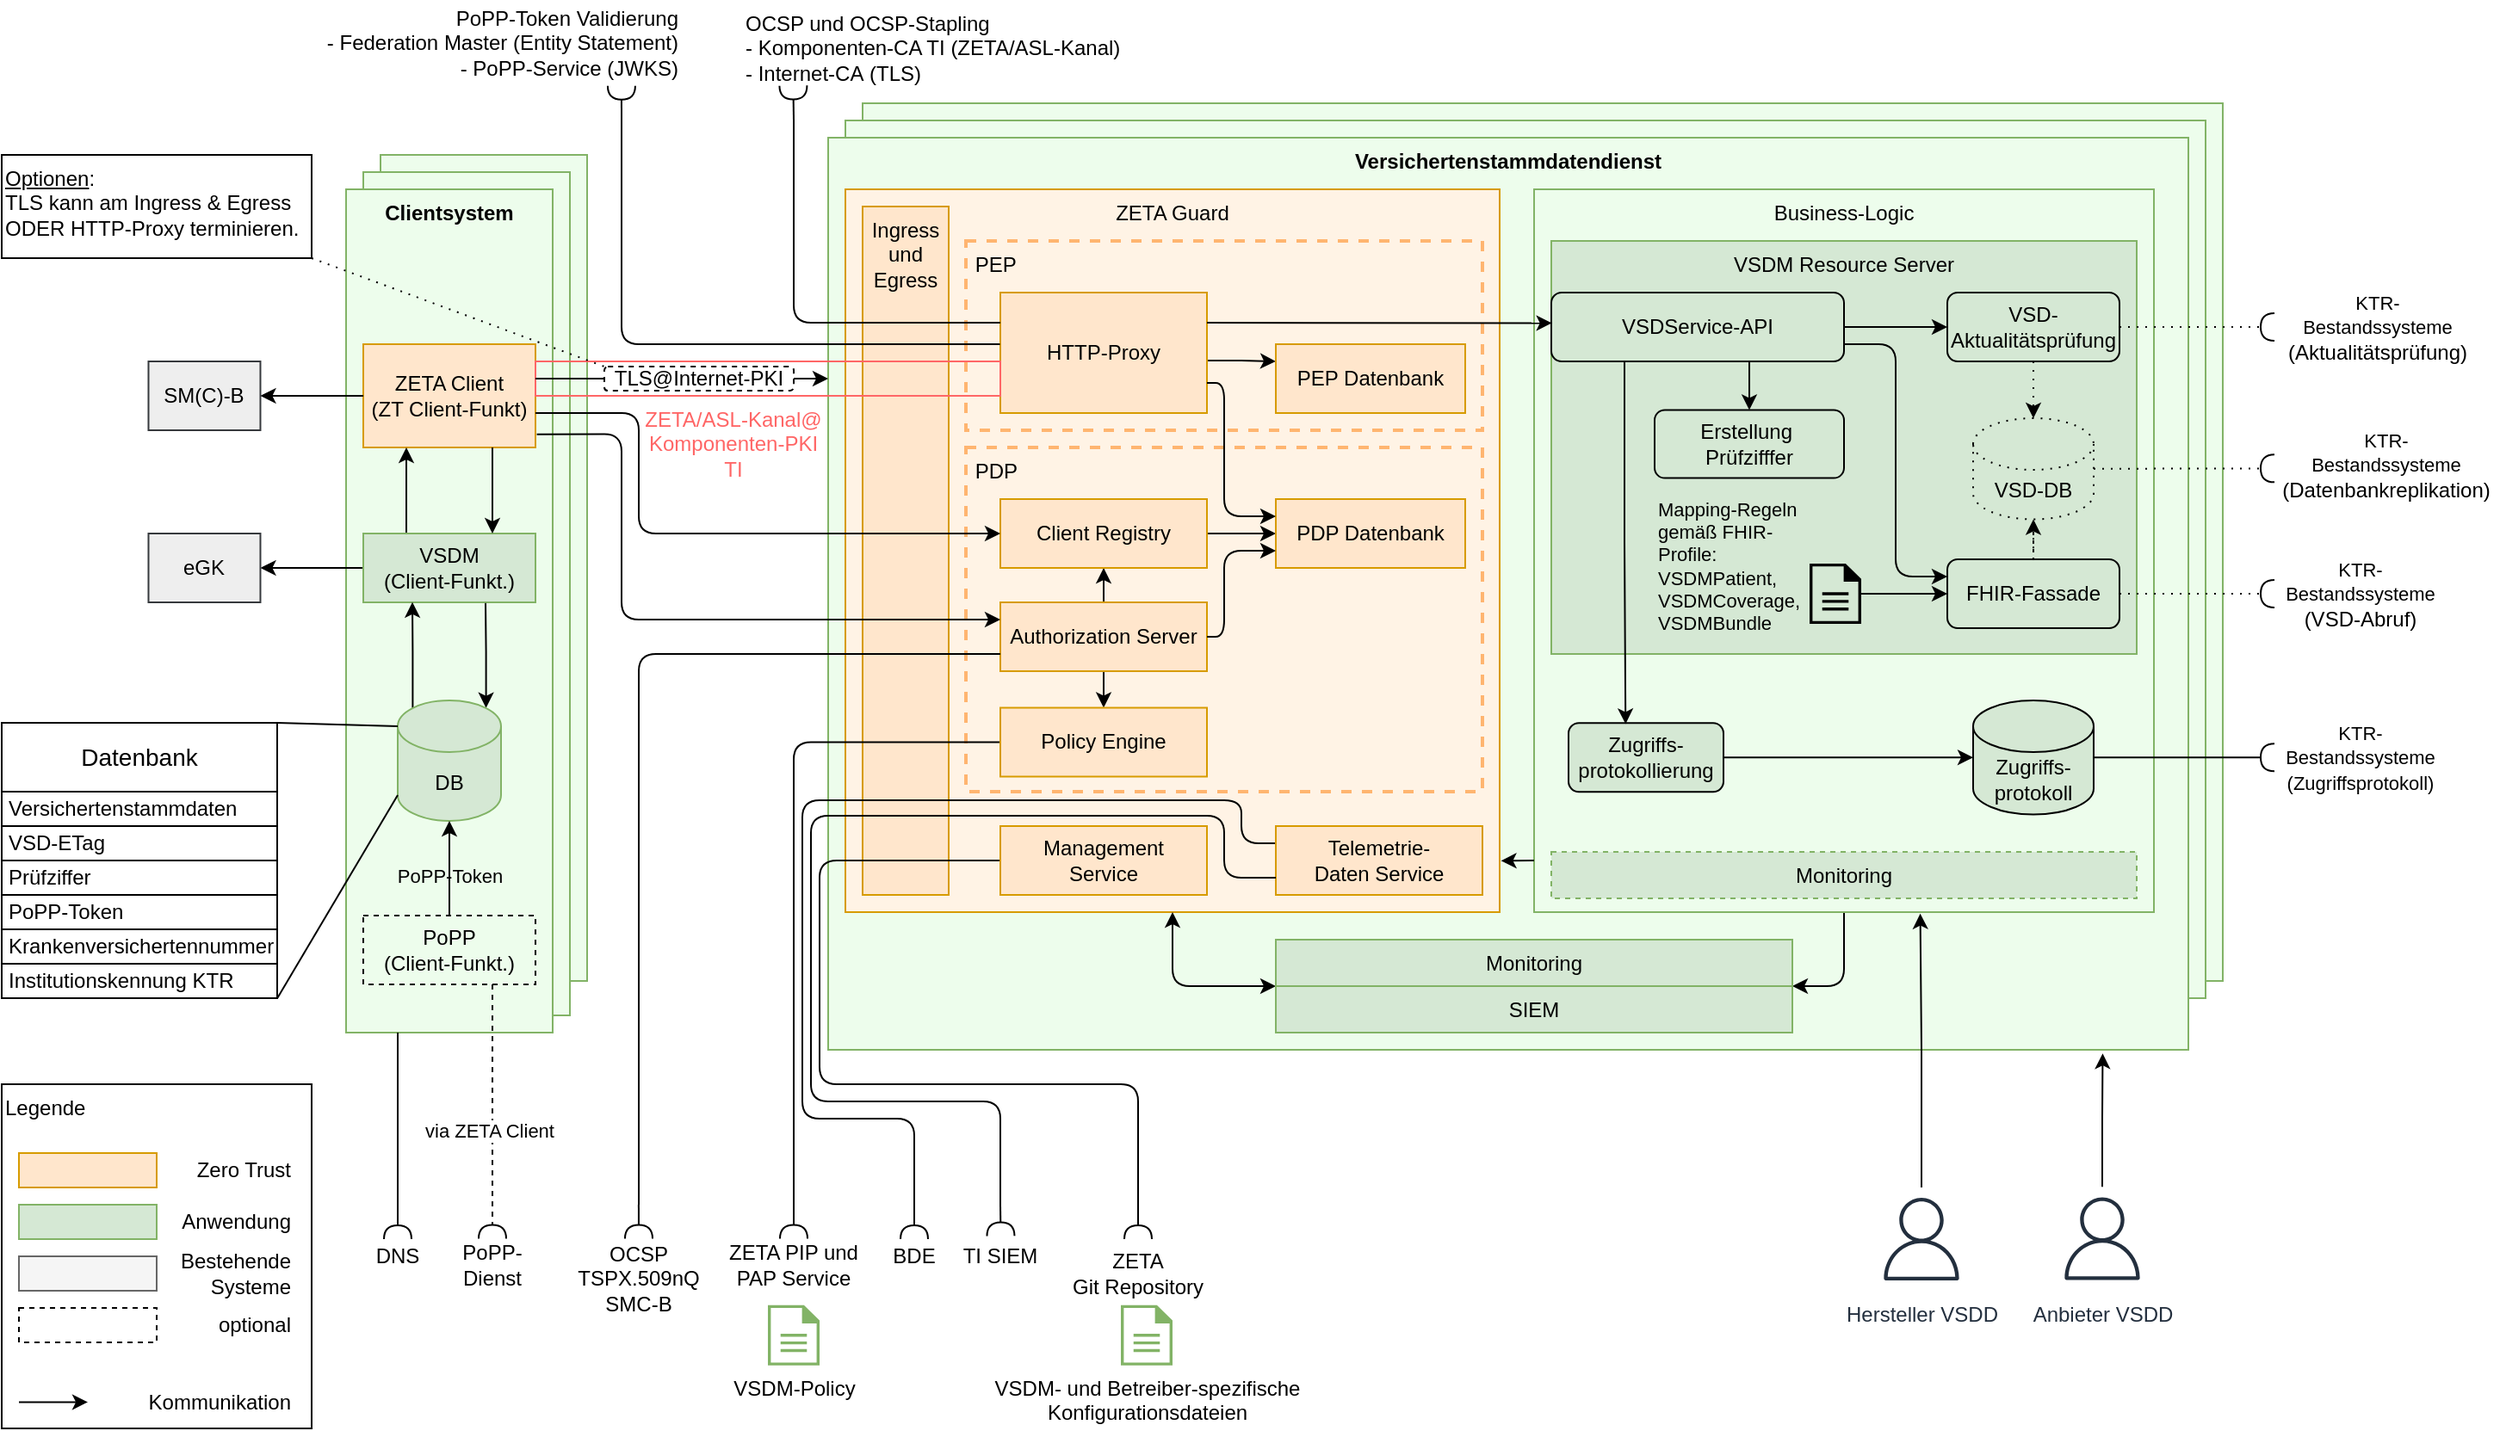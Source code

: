 <?xml version="1.0" encoding="UTF-8"?>
<mxfile version="26.1.3">
  <diagram id="XZqBrHnGn3-9SLynYtlv" name="Seite-1">
    <mxGraphModel dx="1962" dy="904" grid="1" gridSize="10" guides="1" tooltips="1" connect="1" arrows="1" fold="1" page="0" pageScale="1" pageWidth="827" pageHeight="1169" math="0" shadow="0">
      <root>
        <mxCell id="0" />
        <mxCell id="1" parent="0" />
        <mxCell id="Ux8lGl-wnyfo4ktNm6vA-50" value="" style="rounded=0;whiteSpace=wrap;html=1;fillColor=#edfdec;strokeColor=#82b366;align=center;verticalAlign=top;" parent="1" vertex="1">
          <mxGeometry x="490" y="70" width="790" height="510" as="geometry" />
        </mxCell>
        <mxCell id="Ux8lGl-wnyfo4ktNm6vA-48" value="" style="rounded=0;whiteSpace=wrap;html=1;fillColor=#edfdec;strokeColor=#82b366;align=center;verticalAlign=top;" parent="1" vertex="1">
          <mxGeometry x="480" y="80" width="790" height="510" as="geometry" />
        </mxCell>
        <mxCell id="29rTgdMoYmhlcVRQ41To-1" value="&lt;b&gt;Versichertenstammdatendienst&lt;/b&gt;" style="rounded=0;whiteSpace=wrap;html=1;fillColor=#edfdec;strokeColor=#82b366;align=center;verticalAlign=top;" parent="1" vertex="1">
          <mxGeometry x="470" y="90" width="790" height="530" as="geometry" />
        </mxCell>
        <mxCell id="gxVGAsNlWDkxe-efT7vW-6" value="" style="edgeStyle=orthogonalEdgeStyle;rounded=1;orthogonalLoop=1;jettySize=auto;html=1;entryX=1;entryY=1;entryDx=0;entryDy=0;exitX=0.5;exitY=1;exitDx=0;exitDy=0;curved=0;" parent="1" source="gxVGAsNlWDkxe-efT7vW-1" target="29rTgdMoYmhlcVRQ41To-34" edge="1">
          <mxGeometry relative="1" as="geometry">
            <Array as="points">
              <mxPoint x="1060" y="583" />
            </Array>
          </mxGeometry>
        </mxCell>
        <mxCell id="gxVGAsNlWDkxe-efT7vW-1" value="Business-Logic" style="rounded=0;whiteSpace=wrap;html=1;fillColor=#edfdec;strokeColor=#82b366;align=center;verticalAlign=top;" parent="1" vertex="1">
          <mxGeometry x="880" y="120" width="360" height="420" as="geometry" />
        </mxCell>
        <mxCell id="mA7ABEJn_w4v4imi2nxo-2" value="&lt;u&gt;Optionen&lt;/u&gt;:&lt;div&gt;&lt;span style=&quot;background-color: initial;&quot;&gt;TLS kann am Ingress &amp;amp; Egress ODER HTTP-Proxy terminieren.&lt;/span&gt;&lt;/div&gt;" style="rounded=0;whiteSpace=wrap;html=1;align=left;verticalAlign=top;" parent="1" vertex="1">
          <mxGeometry x="-10" y="100" width="180" height="60" as="geometry" />
        </mxCell>
        <mxCell id="Ux8lGl-wnyfo4ktNm6vA-52" value="" style="rounded=0;whiteSpace=wrap;html=1;fillColor=#EDFDEC;strokeColor=#82B366;verticalAlign=top;" parent="1" vertex="1">
          <mxGeometry x="210" y="100" width="120" height="480" as="geometry" />
        </mxCell>
        <mxCell id="Ux8lGl-wnyfo4ktNm6vA-51" value="" style="rounded=0;whiteSpace=wrap;html=1;fillColor=#EDFDEC;strokeColor=#82B366;verticalAlign=top;" parent="1" vertex="1">
          <mxGeometry x="200" y="110" width="120" height="490" as="geometry" />
        </mxCell>
        <mxCell id="29rTgdMoYmhlcVRQ41To-2" value="ZETA Guard" style="rounded=0;whiteSpace=wrap;html=1;align=center;verticalAlign=top;fillColor=#fff3e5;strokeColor=#d79b00;" parent="1" vertex="1">
          <mxGeometry x="480" y="120" width="380" height="420" as="geometry" />
        </mxCell>
        <mxCell id="29rTgdMoYmhlcVRQ41To-3" value="Ingress&lt;div&gt;und&lt;/div&gt;&lt;div&gt;Egress&lt;div&gt;&lt;/div&gt;&lt;/div&gt;" style="rounded=0;whiteSpace=wrap;html=1;fillColor=#ffe6cc;strokeColor=#d79b00;verticalAlign=top;" parent="1" vertex="1">
          <mxGeometry x="490" y="130" width="50" height="400" as="geometry" />
        </mxCell>
        <mxCell id="29rTgdMoYmhlcVRQ41To-4" value="Legende" style="rounded=0;whiteSpace=wrap;html=1;align=left;verticalAlign=top;" parent="1" vertex="1">
          <mxGeometry x="-10" y="640" width="180" height="200" as="geometry" />
        </mxCell>
        <mxCell id="29rTgdMoYmhlcVRQ41To-6" value="&amp;nbsp;PDP&amp;nbsp;" style="rounded=0;whiteSpace=wrap;html=1;fillColor=none;verticalAlign=top;strokeColor=#FFB570;dashed=1;strokeWidth=2;align=left;" parent="1" vertex="1">
          <mxGeometry x="550" y="270" width="300" height="200" as="geometry" />
        </mxCell>
        <mxCell id="29rTgdMoYmhlcVRQ41To-9" style="edgeStyle=orthogonalEdgeStyle;rounded=0;orthogonalLoop=1;jettySize=auto;html=1;entryX=0.5;entryY=0;entryDx=0;entryDy=0;" parent="1" source="29rTgdMoYmhlcVRQ41To-15" target="29rTgdMoYmhlcVRQ41To-18" edge="1">
          <mxGeometry relative="1" as="geometry">
            <mxPoint x="630" y="360" as="targetPoint" />
          </mxGeometry>
        </mxCell>
        <mxCell id="7Tdx6mqpSsqZb4YxP3zN-2" value="" style="edgeStyle=orthogonalEdgeStyle;rounded=0;orthogonalLoop=1;jettySize=auto;html=1;" parent="1" source="29rTgdMoYmhlcVRQ41To-15" target="7Tdx6mqpSsqZb4YxP3zN-1" edge="1">
          <mxGeometry relative="1" as="geometry" />
        </mxCell>
        <mxCell id="29rTgdMoYmhlcVRQ41To-15" value="Authorization Server" style="rounded=0;whiteSpace=wrap;html=1;fillColor=#ffe6cc;strokeColor=#d79b00;" parent="1" vertex="1">
          <mxGeometry x="570" y="360" width="120" height="40" as="geometry" />
        </mxCell>
        <mxCell id="29rTgdMoYmhlcVRQ41To-16" style="edgeStyle=orthogonalEdgeStyle;rounded=1;orthogonalLoop=1;jettySize=auto;html=1;exitX=0;exitY=0.5;exitDx=0;exitDy=0;curved=0;endArrow=none;endFill=0;" parent="1" source="29rTgdMoYmhlcVRQ41To-18" edge="1">
          <mxGeometry relative="1" as="geometry">
            <Array as="points">
              <mxPoint x="450" y="441" />
            </Array>
            <mxPoint x="450" y="690" as="targetPoint" />
          </mxGeometry>
        </mxCell>
        <mxCell id="29rTgdMoYmhlcVRQ41To-18" value="Policy Engine" style="rounded=0;whiteSpace=wrap;html=1;fillColor=#ffe6cc;strokeColor=#d79b00;" parent="1" vertex="1">
          <mxGeometry x="570" y="421.25" width="120" height="40" as="geometry" />
        </mxCell>
        <mxCell id="29rTgdMoYmhlcVRQ41To-22" value="&lt;div&gt;VSDM Resource Server&lt;/div&gt;" style="rounded=0;whiteSpace=wrap;html=1;fillColor=#d5e8d4;strokeColor=#82b366;verticalAlign=top;" parent="1" vertex="1">
          <mxGeometry x="890" y="150" width="340" height="240" as="geometry" />
        </mxCell>
        <mxCell id="kJqwXl-6ZBxffu8ja5CK-5" value="" style="edgeStyle=orthogonalEdgeStyle;rounded=1;orthogonalLoop=1;jettySize=auto;html=1;curved=0;endArrow=none;endFill=0;exitX=0;exitY=0.25;exitDx=0;exitDy=0;" parent="1" source="29rTgdMoYmhlcVRQ41To-28" edge="1">
          <mxGeometry relative="1" as="geometry">
            <mxPoint x="725" y="494.5" as="sourcePoint" />
            <mxPoint x="520" y="710" as="targetPoint" />
            <Array as="points">
              <mxPoint x="710" y="500" />
              <mxPoint x="710" y="475" />
              <mxPoint x="455" y="475" />
              <mxPoint x="455" y="660" />
              <mxPoint x="520" y="660" />
            </Array>
          </mxGeometry>
        </mxCell>
        <mxCell id="29rTgdMoYmhlcVRQ41To-28" value="Telemetrie-Daten&amp;nbsp;&lt;span style=&quot;background-color: initial;&quot;&gt;Service&lt;/span&gt;" style="rounded=0;whiteSpace=wrap;html=1;fillColor=#ffe6cc;strokeColor=#d79b00;" parent="1" vertex="1">
          <mxGeometry x="730" y="490" width="120" height="40" as="geometry" />
        </mxCell>
        <mxCell id="29rTgdMoYmhlcVRQ41To-29" style="edgeStyle=orthogonalEdgeStyle;rounded=1;orthogonalLoop=1;jettySize=auto;html=1;curved=0;exitX=0;exitY=0.5;exitDx=0;exitDy=0;endArrow=none;endFill=0;" parent="1" source="29rTgdMoYmhlcVRQ41To-31" edge="1">
          <mxGeometry relative="1" as="geometry">
            <Array as="points">
              <mxPoint x="465" y="510" />
              <mxPoint x="465" y="640" />
              <mxPoint x="650" y="640" />
            </Array>
            <mxPoint x="650" y="700" as="targetPoint" />
          </mxGeometry>
        </mxCell>
        <mxCell id="29rTgdMoYmhlcVRQ41To-31" value="Management&lt;div&gt;Service&lt;/div&gt;" style="rounded=0;whiteSpace=wrap;html=1;fillColor=#ffe6cc;strokeColor=#d79b00;" parent="1" vertex="1">
          <mxGeometry x="570" y="490" width="120" height="40" as="geometry" />
        </mxCell>
        <mxCell id="gxVGAsNlWDkxe-efT7vW-7" value="" style="edgeStyle=orthogonalEdgeStyle;rounded=0;orthogonalLoop=1;jettySize=auto;html=1;entryX=0.418;entryY=0.014;entryDx=0;entryDy=0;entryPerimeter=0;" parent="1" source="29rTgdMoYmhlcVRQ41To-34" target="29rTgdMoYmhlcVRQ41To-53" edge="1">
          <mxGeometry relative="1" as="geometry" />
        </mxCell>
        <mxCell id="29rTgdMoYmhlcVRQ41To-34" value="&lt;div&gt;Monitoring&lt;/div&gt;" style="rounded=0;whiteSpace=wrap;html=1;fillColor=#d5e8d4;strokeColor=#82b366;" parent="1" vertex="1">
          <mxGeometry x="730" y="556" width="300" height="27" as="geometry" />
        </mxCell>
        <mxCell id="29rTgdMoYmhlcVRQ41To-39" value="&lt;b&gt;Clientsystem&lt;/b&gt;" style="rounded=0;whiteSpace=wrap;html=1;fillColor=#EDFDEC;strokeColor=#82B366;verticalAlign=top;" parent="1" vertex="1">
          <mxGeometry x="190" y="120" width="120" height="490" as="geometry" />
        </mxCell>
        <mxCell id="29rTgdMoYmhlcVRQ41To-44" value="SM(C)-B" style="rounded=0;whiteSpace=wrap;html=1;fillColor=#eeeeee;strokeColor=#36393d;" parent="1" vertex="1">
          <mxGeometry x="75.24" y="220" width="65" height="40" as="geometry" />
        </mxCell>
        <mxCell id="kJqwXl-6ZBxffu8ja5CK-8" value="" style="edgeStyle=orthogonalEdgeStyle;rounded=1;orthogonalLoop=1;jettySize=auto;html=1;entryX=0.5;entryY=1;entryDx=0;entryDy=0;exitX=0;exitY=0;exitDx=0;exitDy=0;startArrow=classic;startFill=1;curved=0;" parent="1" source="29rTgdMoYmhlcVRQ41To-53" target="29rTgdMoYmhlcVRQ41To-2" edge="1">
          <mxGeometry relative="1" as="geometry">
            <mxPoint x="785" y="640" as="targetPoint" />
            <Array as="points">
              <mxPoint x="670" y="583" />
            </Array>
          </mxGeometry>
        </mxCell>
        <mxCell id="29rTgdMoYmhlcVRQ41To-53" value="&lt;div&gt;SIEM&lt;/div&gt;" style="rounded=0;whiteSpace=wrap;html=1;fillColor=#D5E8D4;strokeColor=#82B366;" parent="1" vertex="1">
          <mxGeometry x="730" y="583" width="300" height="27" as="geometry" />
        </mxCell>
        <mxCell id="29rTgdMoYmhlcVRQ41To-60" value="" style="rounded=0;whiteSpace=wrap;html=1;fillColor=#ffe6cc;strokeColor=#d79b00;" parent="1" vertex="1">
          <mxGeometry y="680" width="80" height="20" as="geometry" />
        </mxCell>
        <mxCell id="29rTgdMoYmhlcVRQ41To-61" value="Zero Trust" style="text;html=1;align=right;verticalAlign=middle;whiteSpace=wrap;rounded=0;" parent="1" vertex="1">
          <mxGeometry x="90" y="680" width="70" height="20" as="geometry" />
        </mxCell>
        <mxCell id="29rTgdMoYmhlcVRQ41To-62" value="" style="rounded=0;whiteSpace=wrap;html=1;fillColor=#d5e8d4;strokeColor=#82b366;" parent="1" vertex="1">
          <mxGeometry y="710" width="80" height="20" as="geometry" />
        </mxCell>
        <mxCell id="29rTgdMoYmhlcVRQ41To-63" value="Anwendung" style="text;html=1;align=right;verticalAlign=middle;whiteSpace=wrap;rounded=0;" parent="1" vertex="1">
          <mxGeometry x="90" y="710" width="70" height="20" as="geometry" />
        </mxCell>
        <mxCell id="29rTgdMoYmhlcVRQ41To-64" value="" style="rounded=0;whiteSpace=wrap;html=1;fillColor=#f5f5f5;strokeColor=#666666;fontColor=#333333;" parent="1" vertex="1">
          <mxGeometry y="740" width="80" height="20" as="geometry" />
        </mxCell>
        <mxCell id="29rTgdMoYmhlcVRQ41To-65" value="Bestehende &lt;br&gt;Systeme" style="text;html=1;align=right;verticalAlign=middle;whiteSpace=wrap;rounded=0;" parent="1" vertex="1">
          <mxGeometry x="90" y="739.75" width="70" height="20" as="geometry" />
        </mxCell>
        <mxCell id="29rTgdMoYmhlcVRQ41To-66" style="edgeStyle=orthogonalEdgeStyle;rounded=1;orthogonalLoop=1;jettySize=auto;html=1;curved=0;" parent="1" edge="1">
          <mxGeometry relative="1" as="geometry">
            <mxPoint y="824.71" as="sourcePoint" />
            <mxPoint x="40" y="824.71" as="targetPoint" />
            <Array as="points">
              <mxPoint x="20" y="825" />
              <mxPoint x="20" y="825" />
            </Array>
          </mxGeometry>
        </mxCell>
        <mxCell id="29rTgdMoYmhlcVRQ41To-67" value="Kommunikation" style="text;html=1;align=right;verticalAlign=middle;whiteSpace=wrap;rounded=0;" parent="1" vertex="1">
          <mxGeometry x="70" y="815" width="90" height="20" as="geometry" />
        </mxCell>
        <mxCell id="29rTgdMoYmhlcVRQ41To-70" style="edgeStyle=orthogonalEdgeStyle;rounded=1;orthogonalLoop=1;jettySize=auto;html=1;entryX=0;entryY=0.25;entryDx=0;entryDy=0;curved=0;exitX=1.008;exitY=0.872;exitDx=0;exitDy=0;exitPerimeter=0;" parent="1" source="29rTgdMoYmhlcVRQ41To-76" target="29rTgdMoYmhlcVRQ41To-15" edge="1">
          <mxGeometry relative="1" as="geometry">
            <Array as="points">
              <mxPoint x="350" y="262" />
              <mxPoint x="350" y="370" />
            </Array>
          </mxGeometry>
        </mxCell>
        <mxCell id="29rTgdMoYmhlcVRQ41To-76" value="ZETA Client&lt;div&gt;(ZT Client-Funkt)&lt;/div&gt;" style="rounded=0;whiteSpace=wrap;html=1;fillColor=#ffe6cc;strokeColor=#d79b00;" parent="1" vertex="1">
          <mxGeometry x="200" y="210" width="100" height="60" as="geometry" />
        </mxCell>
        <mxCell id="29rTgdMoYmhlcVRQ41To-77" value="&amp;nbsp;PEP&amp;nbsp;" style="rounded=0;whiteSpace=wrap;html=1;fillColor=none;verticalAlign=top;strokeColor=#FFB570;dashed=1;strokeWidth=2;align=left;" parent="1" vertex="1">
          <mxGeometry x="550" y="150" width="300" height="110" as="geometry" />
        </mxCell>
        <mxCell id="y5Bz5w09_a10lvHmToGj-6" value="" style="edgeStyle=orthogonalEdgeStyle;rounded=0;orthogonalLoop=1;jettySize=auto;html=1;curved=0;entryX=0;entryY=0.25;entryDx=0;entryDy=0;exitX=0.989;exitY=0.564;exitDx=0;exitDy=0;exitPerimeter=0;" parent="1" source="29rTgdMoYmhlcVRQ41To-78" target="y5Bz5w09_a10lvHmToGj-5" edge="1">
          <mxGeometry relative="1" as="geometry" />
        </mxCell>
        <mxCell id="29rTgdMoYmhlcVRQ41To-78" value="HTTP-Proxy" style="rounded=0;whiteSpace=wrap;html=1;fillColor=#ffe6cc;strokeColor=#d79b00;" parent="1" vertex="1">
          <mxGeometry x="570" y="180" width="120" height="70" as="geometry" />
        </mxCell>
        <mxCell id="mJ-3obKRto_tGQeoeEUm-2" value="" style="edgeStyle=orthogonalEdgeStyle;rounded=0;orthogonalLoop=1;jettySize=auto;html=1;entryX=0.25;entryY=1;entryDx=0;entryDy=0;exitX=0.25;exitY=0;exitDx=0;exitDy=0;" parent="1" source="29rTgdMoYmhlcVRQ41To-85" target="29rTgdMoYmhlcVRQ41To-76" edge="1">
          <mxGeometry relative="1" as="geometry" />
        </mxCell>
        <mxCell id="eh9vk2TK4S6zh4HiUIDi-2" value="" style="edgeStyle=orthogonalEdgeStyle;rounded=0;orthogonalLoop=1;jettySize=auto;html=1;" parent="1" source="29rTgdMoYmhlcVRQ41To-85" target="eh9vk2TK4S6zh4HiUIDi-1" edge="1">
          <mxGeometry relative="1" as="geometry" />
        </mxCell>
        <mxCell id="29rTgdMoYmhlcVRQ41To-85" value="&lt;div&gt;VSDM&lt;/div&gt;&lt;div&gt;(Client-Funkt.)&lt;/div&gt;" style="rounded=0;whiteSpace=wrap;html=1;fillColor=#d5e8d4;strokeColor=#82b366;" parent="1" vertex="1">
          <mxGeometry x="200" y="320" width="100" height="40" as="geometry" />
        </mxCell>
        <mxCell id="mJ-3obKRto_tGQeoeEUm-1" value="" style="edgeStyle=orthogonalEdgeStyle;rounded=0;orthogonalLoop=1;jettySize=auto;html=1;startArrow=classic;startFill=1;endArrow=none;endFill=0;exitX=0.855;exitY=0;exitDx=0;exitDy=4.35;exitPerimeter=0;entryX=0.71;entryY=1.011;entryDx=0;entryDy=0;entryPerimeter=0;" parent="1" source="29rTgdMoYmhlcVRQ41To-87" target="29rTgdMoYmhlcVRQ41To-85" edge="1">
          <mxGeometry relative="1" as="geometry" />
        </mxCell>
        <mxCell id="RsZEj9lyrCXEbWaPnTaj-8" value="" style="edgeStyle=orthogonalEdgeStyle;rounded=0;orthogonalLoop=1;jettySize=auto;html=1;exitX=0.145;exitY=0;exitDx=0;exitDy=4.35;exitPerimeter=0;entryX=0.285;entryY=0.997;entryDx=0;entryDy=0;entryPerimeter=0;" parent="1" source="29rTgdMoYmhlcVRQ41To-87" target="29rTgdMoYmhlcVRQ41To-85" edge="1">
          <mxGeometry relative="1" as="geometry" />
        </mxCell>
        <mxCell id="29rTgdMoYmhlcVRQ41To-87" value="&lt;span style=&quot;background-color: initial;&quot;&gt;DB&lt;/span&gt;" style="shape=cylinder3;whiteSpace=wrap;html=1;boundedLbl=1;backgroundOutline=1;size=15;fillColor=#d5e8d4;strokeColor=#82b366;" parent="1" vertex="1">
          <mxGeometry x="220" y="417" width="60" height="70" as="geometry" />
        </mxCell>
        <mxCell id="29rTgdMoYmhlcVRQ41To-37" style="edgeStyle=orthogonalEdgeStyle;rounded=1;orthogonalLoop=1;jettySize=auto;html=1;entryX=1;entryY=0.5;entryDx=0;entryDy=0;curved=0;exitX=0;exitY=0.5;exitDx=0;exitDy=0;" parent="1" source="29rTgdMoYmhlcVRQ41To-76" target="29rTgdMoYmhlcVRQ41To-44" edge="1">
          <mxGeometry relative="1" as="geometry">
            <mxPoint x="230" y="169" as="sourcePoint" />
          </mxGeometry>
        </mxCell>
        <mxCell id="RsZEj9lyrCXEbWaPnTaj-5" value="" style="edgeStyle=orthogonalEdgeStyle;rounded=0;orthogonalLoop=1;jettySize=auto;html=1;" parent="1" source="RsZEj9lyrCXEbWaPnTaj-1" target="29rTgdMoYmhlcVRQ41To-87" edge="1">
          <mxGeometry relative="1" as="geometry" />
        </mxCell>
        <mxCell id="RsZEj9lyrCXEbWaPnTaj-6" value="PoPP-Token" style="edgeLabel;html=1;align=center;verticalAlign=middle;resizable=0;points=[];labelBackgroundColor=none;" parent="RsZEj9lyrCXEbWaPnTaj-5" vertex="1" connectable="0">
          <mxGeometry x="-0.148" relative="1" as="geometry">
            <mxPoint as="offset" />
          </mxGeometry>
        </mxCell>
        <mxCell id="RsZEj9lyrCXEbWaPnTaj-1" value="&lt;div&gt;PoPP&lt;/div&gt;&lt;div&gt;(Client-Funkt.)&lt;/div&gt;" style="rounded=0;whiteSpace=wrap;html=1;fillColor=none;dashed=1;" parent="1" vertex="1">
          <mxGeometry x="200" y="542" width="100" height="40" as="geometry" />
        </mxCell>
        <mxCell id="Ux8lGl-wnyfo4ktNm6vA-5" value="" style="endArrow=none;html=1;rounded=0;entryX=0;entryY=0;entryDx=0;entryDy=15;entryPerimeter=0;exitX=1;exitY=0;exitDx=0;exitDy=0;" parent="1" source="WYYAO5a9UxV3ZW57-LGB-9" target="29rTgdMoYmhlcVRQ41To-87" edge="1">
          <mxGeometry width="50" height="50" relative="1" as="geometry">
            <mxPoint x="70" y="337" as="sourcePoint" />
            <mxPoint x="610" y="587" as="targetPoint" />
          </mxGeometry>
        </mxCell>
        <mxCell id="Ux8lGl-wnyfo4ktNm6vA-6" value="" style="endArrow=none;html=1;rounded=0;entryX=0;entryY=1;entryDx=0;entryDy=-15;entryPerimeter=0;exitX=1.001;exitY=0.992;exitDx=0;exitDy=0;exitPerimeter=0;" parent="1" source="WYYAO5a9UxV3ZW57-LGB-15" target="29rTgdMoYmhlcVRQ41To-87" edge="1">
          <mxGeometry width="50" height="50" relative="1" as="geometry">
            <mxPoint x="69.43" y="486.74" as="sourcePoint" />
            <mxPoint x="125.36" y="477" as="targetPoint" />
          </mxGeometry>
        </mxCell>
        <mxCell id="Ux8lGl-wnyfo4ktNm6vA-14" value="" style="rounded=0;whiteSpace=wrap;html=1;fillColor=none;strokeColor=#FF6666;align=right;" parent="1" vertex="1">
          <mxGeometry x="300" y="220" width="270" height="20" as="geometry" />
        </mxCell>
        <mxCell id="Ux8lGl-wnyfo4ktNm6vA-15" value="&lt;span style=&quot;text-align: right;&quot;&gt;&lt;font color=&quot;#ff6666&quot;&gt;ZETA/ASL-Kanal@&lt;/font&gt;&lt;/span&gt;&lt;div&gt;&lt;span style=&quot;text-align: right;&quot;&gt;&lt;font color=&quot;#ff6666&quot;&gt;Komponenten-PKI TI&lt;/font&gt;&lt;/span&gt;&lt;/div&gt;" style="text;html=1;align=center;verticalAlign=middle;whiteSpace=wrap;rounded=0;" parent="1" vertex="1">
          <mxGeometry x="360" y="240" width="110" height="56" as="geometry" />
        </mxCell>
        <mxCell id="Ux8lGl-wnyfo4ktNm6vA-16" value="" style="edgeStyle=orthogonalEdgeStyle;rounded=0;orthogonalLoop=1;jettySize=auto;html=1;entryX=0.75;entryY=0;entryDx=0;entryDy=0;exitX=0.75;exitY=1;exitDx=0;exitDy=0;" parent="1" source="29rTgdMoYmhlcVRQ41To-76" target="29rTgdMoYmhlcVRQ41To-85" edge="1">
          <mxGeometry relative="1" as="geometry">
            <mxPoint x="235" y="320" as="sourcePoint" />
            <mxPoint x="235" y="280" as="targetPoint" />
          </mxGeometry>
        </mxCell>
        <mxCell id="29rTgdMoYmhlcVRQ41To-35" style="edgeStyle=orthogonalEdgeStyle;rounded=1;orthogonalLoop=1;jettySize=auto;html=1;curved=0;exitX=0;exitY=0.5;exitDx=0;exitDy=0;" parent="1" source="Ux8lGl-wnyfo4ktNm6vA-14" edge="1">
          <mxGeometry relative="1" as="geometry">
            <Array as="points">
              <mxPoint x="470" y="230" />
              <mxPoint x="470" y="230" />
            </Array>
            <mxPoint x="470" y="230" as="targetPoint" />
            <mxPoint x="310" y="230" as="sourcePoint" />
          </mxGeometry>
        </mxCell>
        <mxCell id="Ux8lGl-wnyfo4ktNm6vA-19" value="&lt;span style=&quot;&quot;&gt;VSDM-Policy&lt;/span&gt;" style="sketch=0;pointerEvents=1;shadow=0;dashed=0;html=1;strokeColor=none;fillColor=#82B366;labelPosition=center;verticalLabelPosition=bottom;verticalAlign=top;outlineConnect=0;align=center;shape=mxgraph.office.concepts.document;labelBackgroundColor=#FFFFFF;" parent="1" vertex="1">
          <mxGeometry x="435" y="768.38" width="30" height="35" as="geometry" />
        </mxCell>
        <mxCell id="Ux8lGl-wnyfo4ktNm6vA-20" value="Zugriffs-protokoll" style="shape=cylinder3;whiteSpace=wrap;html=1;boundedLbl=1;backgroundOutline=1;size=15;fillColor=#d5e8d4;strokeColor=#000000;" parent="1" vertex="1">
          <mxGeometry x="1135" y="417" width="70" height="66.25" as="geometry" />
        </mxCell>
        <mxCell id="mA7ABEJn_w4v4imi2nxo-9" value="" style="edgeStyle=orthogonalEdgeStyle;rounded=0;orthogonalLoop=1;jettySize=auto;html=1;dashed=1;dashPattern=1 4;" parent="1" source="Ux8lGl-wnyfo4ktNm6vA-22" target="mA7ABEJn_w4v4imi2nxo-4" edge="1">
          <mxGeometry relative="1" as="geometry" />
        </mxCell>
        <mxCell id="mA7ABEJn_w4v4imi2nxo-10" value="" style="edgeStyle=orthogonalEdgeStyle;rounded=0;orthogonalLoop=1;jettySize=auto;html=1;startArrow=classic;startFill=1;endArrow=none;endFill=0;" parent="1" source="Ux8lGl-wnyfo4ktNm6vA-22" target="Ux8lGl-wnyfo4ktNm6vA-23" edge="1">
          <mxGeometry relative="1" as="geometry" />
        </mxCell>
        <mxCell id="Ux8lGl-wnyfo4ktNm6vA-22" value="FHIR-Fassade" style="rounded=1;whiteSpace=wrap;html=1;fillColor=none;" parent="1" vertex="1">
          <mxGeometry x="1120" y="335" width="100" height="40" as="geometry" />
        </mxCell>
        <mxCell id="Ux8lGl-wnyfo4ktNm6vA-23" value="" style="sketch=0;pointerEvents=1;shadow=0;dashed=0;html=1;strokeColor=none;fillColor=#000000;labelPosition=center;verticalLabelPosition=bottom;verticalAlign=top;outlineConnect=0;align=center;shape=mxgraph.office.concepts.document;labelBackgroundColor=none;" parent="1" vertex="1">
          <mxGeometry x="1040" y="337.5" width="30" height="35" as="geometry" />
        </mxCell>
        <mxCell id="Ux8lGl-wnyfo4ktNm6vA-30" value="" style="edgeStyle=orthogonalEdgeStyle;rounded=0;orthogonalLoop=1;jettySize=auto;html=1;exitX=1;exitY=0.5;exitDx=0;exitDy=0;" parent="1" source="Veu_fZ2Ik_sSsAxx7kRS-3" target="Ux8lGl-wnyfo4ktNm6vA-20" edge="1">
          <mxGeometry relative="1" as="geometry">
            <mxPoint x="944.71" y="366.07" as="sourcePoint" />
            <mxPoint x="860" y="434.25" as="targetPoint" />
          </mxGeometry>
        </mxCell>
        <mxCell id="Ux8lGl-wnyfo4ktNm6vA-32" value="" style="rounded=0;orthogonalLoop=1;jettySize=auto;html=1;endArrow=halfCircle;endFill=0;endSize=6;strokeWidth=1;sketch=0;dashed=1;dashPattern=1 4;" parent="1" source="Ux8lGl-wnyfo4ktNm6vA-22" edge="1">
          <mxGeometry relative="1" as="geometry">
            <mxPoint x="1244.14" y="280.5" as="sourcePoint" />
            <mxPoint x="1310" y="355" as="targetPoint" />
          </mxGeometry>
        </mxCell>
        <mxCell id="Ux8lGl-wnyfo4ktNm6vA-34" value="" style="ellipse;whiteSpace=wrap;html=1;align=center;aspect=fixed;fillColor=none;strokeColor=none;resizable=0;perimeter=centerPerimeter;rotatable=0;allowArrows=0;points=[];outlineConnect=1;" parent="1" vertex="1">
          <mxGeometry x="1420" y="190" width="10" height="10" as="geometry" />
        </mxCell>
        <mxCell id="Ux8lGl-wnyfo4ktNm6vA-43" value="" style="rounded=0;orthogonalLoop=1;jettySize=auto;html=1;endArrow=halfCircle;endFill=0;endSize=6;strokeWidth=1;sketch=0;exitX=1;exitY=0.5;exitDx=0;exitDy=0;exitPerimeter=0;entryX=0;entryY=0.5;entryDx=0;entryDy=0;" parent="1" source="Ux8lGl-wnyfo4ktNm6vA-20" target="Ux8lGl-wnyfo4ktNm6vA-45" edge="1">
          <mxGeometry relative="1" as="geometry">
            <mxPoint x="965" y="471.88" as="sourcePoint" />
            <mxPoint x="1310" y="458" as="targetPoint" />
          </mxGeometry>
        </mxCell>
        <mxCell id="Ux8lGl-wnyfo4ktNm6vA-45" value="&lt;span style=&quot;color: rgb(0, 0, 0); font-family: Helvetica; font-size: 11px; font-style: normal; font-variant-ligatures: normal; font-variant-caps: normal; font-weight: 400; letter-spacing: normal; orphans: 2; text-align: center; text-indent: 0px; text-transform: none; widows: 2; word-spacing: 0px; -webkit-text-stroke-width: 0px; white-space: nowrap; background-color: rgb(255, 255, 255); text-decoration-thickness: initial; text-decoration-style: initial; text-decoration-color: initial; float: none; display: inline !important;&quot;&gt;KTR-&lt;div style=&quot;font-size: 12px; text-wrap: wrap;&quot;&gt;&lt;span style=&quot;font-size: 11px; text-wrap: nowrap;&quot;&gt;Bestandssysteme&lt;/span&gt;&lt;/div&gt;(Zugriffsprotokoll)&lt;/span&gt;" style="text;html=1;align=center;verticalAlign=middle;whiteSpace=wrap;rounded=0;" parent="1" vertex="1">
          <mxGeometry x="1310" y="425.13" width="100" height="50" as="geometry" />
        </mxCell>
        <mxCell id="4ok_WFRXBlFDNo3Pk6dw-8" value="" style="rounded=0;orthogonalLoop=1;jettySize=auto;html=1;endArrow=halfCircle;endFill=0;endSize=6;strokeWidth=1;sketch=0;entryX=0.5;entryY=0;entryDx=0;entryDy=0;" parent="1" target="4ok_WFRXBlFDNo3Pk6dw-12" edge="1">
          <mxGeometry relative="1" as="geometry">
            <mxPoint x="520" y="709.75" as="sourcePoint" />
            <mxPoint x="519.83" y="725.75" as="targetPoint" />
          </mxGeometry>
        </mxCell>
        <mxCell id="4ok_WFRXBlFDNo3Pk6dw-9" value="" style="rounded=0;orthogonalLoop=1;jettySize=auto;html=1;endArrow=halfCircle;endFill=0;endSize=6;strokeWidth=1;sketch=0;entryX=0.504;entryY=-0.09;entryDx=0;entryDy=0;entryPerimeter=0;" parent="1" target="4ok_WFRXBlFDNo3Pk6dw-13" edge="1">
          <mxGeometry relative="1" as="geometry">
            <mxPoint x="570" y="710" as="sourcePoint" />
            <mxPoint x="569.36" y="719.5" as="targetPoint" />
          </mxGeometry>
        </mxCell>
        <mxCell id="4ok_WFRXBlFDNo3Pk6dw-10" value="" style="rounded=0;orthogonalLoop=1;jettySize=auto;html=1;endArrow=halfCircle;endFill=0;endSize=6;strokeWidth=1;sketch=0;entryX=0.5;entryY=0;entryDx=0;entryDy=0;" parent="1" target="4ok_WFRXBlFDNo3Pk6dw-14" edge="1">
          <mxGeometry relative="1" as="geometry">
            <mxPoint x="650" y="686" as="sourcePoint" />
            <mxPoint x="640" y="705.75" as="targetPoint" />
          </mxGeometry>
        </mxCell>
        <mxCell id="4ok_WFRXBlFDNo3Pk6dw-11" value="" style="rounded=0;orthogonalLoop=1;jettySize=auto;html=1;endArrow=halfCircle;endFill=0;endSize=6;strokeWidth=1;sketch=0;entryX=0.5;entryY=0;entryDx=0;entryDy=0;" parent="1" target="4ok_WFRXBlFDNo3Pk6dw-15" edge="1">
          <mxGeometry relative="1" as="geometry">
            <mxPoint x="450" y="686.25" as="sourcePoint" />
            <mxPoint x="450" y="700" as="targetPoint" />
          </mxGeometry>
        </mxCell>
        <mxCell id="4ok_WFRXBlFDNo3Pk6dw-12" value="BDE" style="text;html=1;align=center;verticalAlign=middle;whiteSpace=wrap;rounded=0;" parent="1" vertex="1">
          <mxGeometry x="490" y="730" width="60" height="20" as="geometry" />
        </mxCell>
        <mxCell id="4ok_WFRXBlFDNo3Pk6dw-13" value="TI SIEM" style="text;html=1;align=center;verticalAlign=middle;whiteSpace=wrap;rounded=0;" parent="1" vertex="1">
          <mxGeometry x="540" y="730" width="60" height="20" as="geometry" />
        </mxCell>
        <mxCell id="4ok_WFRXBlFDNo3Pk6dw-14" value="ZETA Git&amp;nbsp;&lt;span style=&quot;background-color: initial;&quot;&gt;Repository&lt;/span&gt;" style="text;html=1;align=center;verticalAlign=middle;whiteSpace=wrap;rounded=0;" parent="1" vertex="1">
          <mxGeometry x="600" y="730" width="100" height="40" as="geometry" />
        </mxCell>
        <mxCell id="4ok_WFRXBlFDNo3Pk6dw-15" value="ZETA PIP und PAP Service" style="text;html=1;align=center;verticalAlign=middle;whiteSpace=wrap;rounded=0;" parent="1" vertex="1">
          <mxGeometry x="400" y="729.75" width="100" height="30" as="geometry" />
        </mxCell>
        <mxCell id="Veu_fZ2Ik_sSsAxx7kRS-3" value="Zugriffs-protokollierung" style="rounded=1;whiteSpace=wrap;html=1;fillColor=#D5E8D4;" parent="1" vertex="1">
          <mxGeometry x="900" y="430.13" width="90" height="40" as="geometry" />
        </mxCell>
        <mxCell id="JMPoNBZ3KFbZMQvcs8hZ-1" value="" style="edgeStyle=orthogonalEdgeStyle;rounded=0;orthogonalLoop=1;jettySize=auto;html=1;entryX=0.368;entryY=0.014;entryDx=0;entryDy=0;curved=0;exitX=0.25;exitY=1;exitDx=0;exitDy=0;entryPerimeter=0;" parent="1" source="Veu_fZ2Ik_sSsAxx7kRS-4" target="Veu_fZ2Ik_sSsAxx7kRS-3" edge="1">
          <mxGeometry relative="1" as="geometry">
            <mxPoint x="947.5" y="248.75" as="sourcePoint" />
          </mxGeometry>
        </mxCell>
        <mxCell id="Veu_fZ2Ik_sSsAxx7kRS-8" value="" style="edgeStyle=orthogonalEdgeStyle;rounded=1;orthogonalLoop=1;jettySize=auto;html=1;entryX=0;entryY=0.25;entryDx=0;entryDy=0;startArrow=none;startFill=0;curved=0;exitX=1;exitY=0.75;exitDx=0;exitDy=0;" parent="1" source="Veu_fZ2Ik_sSsAxx7kRS-4" target="Ux8lGl-wnyfo4ktNm6vA-22" edge="1">
          <mxGeometry relative="1" as="geometry">
            <Array as="points">
              <mxPoint x="1090" y="210" />
              <mxPoint x="1090" y="345" />
            </Array>
            <mxPoint x="1060" y="245" as="sourcePoint" />
            <mxPoint x="1125" y="270" as="targetPoint" />
          </mxGeometry>
        </mxCell>
        <mxCell id="USjoI9_iPOMPHp6QYIuY-1" value="" style="rounded=0;orthogonalLoop=1;jettySize=auto;html=1;endArrow=halfCircle;endFill=0;endSize=6;strokeWidth=1;sketch=0;dashed=1;exitX=0.75;exitY=1;exitDx=0;exitDy=0;entryX=0.5;entryY=0;entryDx=0;entryDy=0;" parent="1" source="RsZEj9lyrCXEbWaPnTaj-1" target="USjoI9_iPOMPHp6QYIuY-2" edge="1">
          <mxGeometry relative="1" as="geometry">
            <mxPoint x="250" y="545" as="sourcePoint" />
            <mxPoint x="275" y="630" as="targetPoint" />
          </mxGeometry>
        </mxCell>
        <mxCell id="ifHjv8w-46B9kM17yqdW-1" value="via ZETA Client" style="edgeLabel;html=1;align=center;verticalAlign=middle;resizable=0;points=[];" parent="USjoI9_iPOMPHp6QYIuY-1" vertex="1" connectable="0">
          <mxGeometry x="0.151" y="-2" relative="1" as="geometry">
            <mxPoint as="offset" />
          </mxGeometry>
        </mxCell>
        <mxCell id="USjoI9_iPOMPHp6QYIuY-2" value="PoPP-Dienst" style="text;html=1;align=center;verticalAlign=middle;whiteSpace=wrap;rounded=0;" parent="1" vertex="1">
          <mxGeometry x="245" y="729.75" width="60" height="30" as="geometry" />
        </mxCell>
        <mxCell id="UZmVdI0JqOaVXZEGuSlR-1" value="" style="rounded=0;orthogonalLoop=1;jettySize=auto;html=1;endArrow=halfCircle;endFill=0;endSize=6;strokeWidth=1;sketch=0;exitX=0.25;exitY=1;exitDx=0;exitDy=0;entryX=0.5;entryY=0;entryDx=0;entryDy=0;" parent="1" source="29rTgdMoYmhlcVRQ41To-39" target="UZmVdI0JqOaVXZEGuSlR-2" edge="1">
          <mxGeometry relative="1" as="geometry">
            <mxPoint x="220.0" y="620" as="sourcePoint" />
            <mxPoint x="220" y="670" as="targetPoint" />
          </mxGeometry>
        </mxCell>
        <mxCell id="UZmVdI0JqOaVXZEGuSlR-2" value="DNS" style="text;html=1;align=center;verticalAlign=middle;whiteSpace=wrap;rounded=0;" parent="1" vertex="1">
          <mxGeometry x="190" y="730" width="60" height="20" as="geometry" />
        </mxCell>
        <mxCell id="UZmVdI0JqOaVXZEGuSlR-3" style="edgeStyle=orthogonalEdgeStyle;rounded=1;orthogonalLoop=1;jettySize=auto;html=1;exitX=0;exitY=0.75;exitDx=0;exitDy=0;curved=0;endArrow=none;endFill=0;" parent="1" source="29rTgdMoYmhlcVRQ41To-15" edge="1">
          <mxGeometry relative="1" as="geometry">
            <Array as="points">
              <mxPoint x="360" y="390" />
              <mxPoint x="360" y="610" />
            </Array>
            <mxPoint x="360" y="710" as="targetPoint" />
            <mxPoint x="520" y="335" as="sourcePoint" />
          </mxGeometry>
        </mxCell>
        <mxCell id="UZmVdI0JqOaVXZEGuSlR-5" value="" style="rounded=0;orthogonalLoop=1;jettySize=auto;html=1;endArrow=halfCircle;endFill=0;endSize=6;strokeWidth=1;sketch=0;entryX=0.5;entryY=0;entryDx=0;entryDy=0;" parent="1" edge="1">
          <mxGeometry relative="1" as="geometry">
            <mxPoint x="359.95" y="710" as="sourcePoint" />
            <mxPoint x="360" y="729.75" as="targetPoint" />
          </mxGeometry>
        </mxCell>
        <mxCell id="UZmVdI0JqOaVXZEGuSlR-6" value="OCSP TSPX.509nQ&lt;div&gt;SMC-B&lt;/div&gt;" style="text;html=1;align=center;verticalAlign=middle;whiteSpace=wrap;rounded=0;" parent="1" vertex="1">
          <mxGeometry x="310" y="730" width="100" height="45" as="geometry" />
        </mxCell>
        <mxCell id="UZmVdI0JqOaVXZEGuSlR-7" style="edgeStyle=orthogonalEdgeStyle;rounded=1;orthogonalLoop=1;jettySize=auto;html=1;exitX=-0.002;exitY=0.428;exitDx=0;exitDy=0;curved=0;endArrow=none;endFill=0;exitPerimeter=0;" parent="1" source="29rTgdMoYmhlcVRQ41To-78" edge="1">
          <mxGeometry relative="1" as="geometry">
            <Array as="points">
              <mxPoint x="350" y="210" />
            </Array>
            <mxPoint x="350" y="80" as="targetPoint" />
            <mxPoint x="590" y="340" as="sourcePoint" />
          </mxGeometry>
        </mxCell>
        <mxCell id="UZmVdI0JqOaVXZEGuSlR-9" style="edgeStyle=orthogonalEdgeStyle;rounded=1;orthogonalLoop=1;jettySize=auto;html=1;exitX=0;exitY=0.25;exitDx=0;exitDy=0;curved=0;endArrow=none;endFill=0;" parent="1" source="29rTgdMoYmhlcVRQ41To-78" edge="1">
          <mxGeometry relative="1" as="geometry">
            <Array as="points">
              <mxPoint x="450" y="198" />
            </Array>
            <mxPoint x="450" y="80" as="targetPoint" />
            <mxPoint x="665" y="210" as="sourcePoint" />
          </mxGeometry>
        </mxCell>
        <mxCell id="UZmVdI0JqOaVXZEGuSlR-11" value="&lt;div&gt;PoPP-Token Validierung&lt;/div&gt;&lt;div&gt;- Federation Master (&lt;span style=&quot;background-color: initial;&quot;&gt;Entity Statement)&lt;/span&gt;&lt;/div&gt;&lt;div&gt;- PoPP-Service (JWKS)&lt;/div&gt;" style="text;html=1;align=right;verticalAlign=middle;whiteSpace=wrap;rounded=0;" parent="1" vertex="1">
          <mxGeometry x="170" y="10" width="215" height="50" as="geometry" />
        </mxCell>
        <mxCell id="UZmVdI0JqOaVXZEGuSlR-12" value="OCSP und OCSP-Stapling&lt;br&gt;- Komponenten-CA TI&amp;nbsp;&lt;span style=&quot;background-color: initial;&quot;&gt;(ZETA/ASL-Kanal)&lt;/span&gt;&lt;div&gt;&lt;span style=&quot;background-color: initial;&quot;&gt;-&amp;nbsp;&lt;/span&gt;&lt;span style=&quot;background-color: initial;&quot;&gt;Internet-CA&amp;nbsp;&lt;/span&gt;&lt;span style=&quot;background-color: initial;&quot;&gt;(TLS)&lt;/span&gt;&lt;/div&gt;" style="text;html=1;align=left;verticalAlign=middle;whiteSpace=wrap;rounded=0;" parent="1" vertex="1">
          <mxGeometry x="420" y="15" width="230" height="45" as="geometry" />
        </mxCell>
        <mxCell id="UZmVdI0JqOaVXZEGuSlR-13" value="" style="rounded=0;orthogonalLoop=1;jettySize=auto;html=1;endArrow=halfCircle;endFill=0;endSize=6;strokeWidth=1;sketch=0;" parent="1" edge="1">
          <mxGeometry relative="1" as="geometry">
            <mxPoint x="450" y="80" as="sourcePoint" />
            <mxPoint x="449.71" y="59.75" as="targetPoint" />
          </mxGeometry>
        </mxCell>
        <mxCell id="UZmVdI0JqOaVXZEGuSlR-14" value="" style="rounded=0;orthogonalLoop=1;jettySize=auto;html=1;endArrow=halfCircle;endFill=0;endSize=6;strokeWidth=1;sketch=0;entryX=0.837;entryY=0.997;entryDx=0;entryDy=0;entryPerimeter=0;" parent="1" target="UZmVdI0JqOaVXZEGuSlR-11" edge="1">
          <mxGeometry relative="1" as="geometry">
            <mxPoint x="350" y="80" as="sourcePoint" />
            <mxPoint x="344.0" y="60" as="targetPoint" />
          </mxGeometry>
        </mxCell>
        <mxCell id="WYYAO5a9UxV3ZW57-LGB-9" value="&lt;font style=&quot;font-size: 14px;&quot;&gt;Datenbank&lt;/font&gt;" style="swimlane;fontStyle=0;childLayout=stackLayout;horizontal=1;startSize=40;horizontalStack=0;resizeParent=1;resizeParentMax=0;resizeLast=0;collapsible=1;marginBottom=0;whiteSpace=wrap;html=1;" parent="1" vertex="1">
          <mxGeometry x="-10" y="430" width="160" height="160" as="geometry" />
        </mxCell>
        <mxCell id="WYYAO5a9UxV3ZW57-LGB-10" value="&lt;span style=&quot;background-color: initial; font-size: 12px;&quot;&gt;Versichertenstammdaten&lt;/span&gt;" style="text;strokeColor=default;fillColor=none;align=left;verticalAlign=middle;spacingLeft=2;spacingRight=2;overflow=hidden;points=[[0,0.5],[1,0.5]];portConstraint=eastwest;rotatable=0;whiteSpace=wrap;html=1;fontSize=12;fontColor=#000000;" parent="WYYAO5a9UxV3ZW57-LGB-9" vertex="1">
          <mxGeometry y="40" width="160" height="20" as="geometry" />
        </mxCell>
        <mxCell id="WYYAO5a9UxV3ZW57-LGB-11" value="&lt;span style=&quot;background-color: initial; font-size: 12px;&quot;&gt;&lt;font face=&quot;Helvetica&quot; style=&quot;font-size: 12px;&quot;&gt;VSD-ETag&lt;/font&gt;&lt;/span&gt;" style="text;strokeColor=default;fillColor=none;align=left;verticalAlign=middle;spacingLeft=2;spacingRight=2;overflow=hidden;points=[[0,0.5],[1,0.5]];portConstraint=eastwest;rotatable=0;whiteSpace=wrap;html=1;fontSize=12;" parent="WYYAO5a9UxV3ZW57-LGB-9" vertex="1">
          <mxGeometry y="60" width="160" height="20" as="geometry" />
        </mxCell>
        <mxCell id="WYYAO5a9UxV3ZW57-LGB-12" value="&lt;span style=&quot;background-color: initial; font-size: 12px;&quot;&gt;Prüfziffer&lt;/span&gt;" style="text;strokeColor=default;fillColor=none;align=left;verticalAlign=middle;spacingLeft=2;spacingRight=2;overflow=hidden;points=[[0,0.5],[1,0.5]];portConstraint=eastwest;rotatable=0;whiteSpace=wrap;html=1;fontSize=12;fontColor=#000000;" parent="WYYAO5a9UxV3ZW57-LGB-9" vertex="1">
          <mxGeometry y="80" width="160" height="20" as="geometry" />
        </mxCell>
        <mxCell id="WYYAO5a9UxV3ZW57-LGB-13" value="&lt;span style=&quot;font-size: 12px;&quot;&gt;&lt;font face=&quot;Helvetica&quot; style=&quot;font-size: 12px;&quot;&gt;PoPP-Token&lt;/font&gt;&lt;/span&gt;" style="text;strokeColor=default;fillColor=none;align=left;verticalAlign=middle;spacingLeft=2;spacingRight=2;overflow=hidden;points=[[0,0.5],[1,0.5]];portConstraint=eastwest;rotatable=0;whiteSpace=wrap;html=1;fontSize=12;fontColor=#000000;" parent="WYYAO5a9UxV3ZW57-LGB-9" vertex="1">
          <mxGeometry y="100" width="160" height="20" as="geometry" />
        </mxCell>
        <mxCell id="WYYAO5a9UxV3ZW57-LGB-14" value="Krankenversichertennummer" style="text;strokeColor=default;fillColor=none;align=left;verticalAlign=middle;spacingLeft=2;spacingRight=2;overflow=hidden;points=[[0,0.5],[1,0.5]];portConstraint=eastwest;rotatable=0;whiteSpace=wrap;html=1;fontSize=12;" parent="WYYAO5a9UxV3ZW57-LGB-9" vertex="1">
          <mxGeometry y="120" width="160" height="20" as="geometry" />
        </mxCell>
        <mxCell id="WYYAO5a9UxV3ZW57-LGB-15" value="&lt;font face=&quot;Helvetica&quot; style=&quot;font-size: 12px;&quot;&gt;&lt;span style=&quot;font-size: 12px;&quot;&gt;Institutionskennung KTR&lt;/span&gt;&lt;/font&gt;" style="text;strokeColor=default;fillColor=none;align=left;verticalAlign=middle;spacingLeft=2;spacingRight=2;overflow=hidden;points=[[0,0.5],[1,0.5]];portConstraint=eastwest;rotatable=0;whiteSpace=wrap;html=1;fontSize=12;fontColor=#000000;" parent="WYYAO5a9UxV3ZW57-LGB-9" vertex="1">
          <mxGeometry y="140" width="160" height="20" as="geometry" />
        </mxCell>
        <mxCell id="WGu5ZAYpoWvmzztNCjQf-4" value="TLS@Internet-PKI" style="rounded=1;whiteSpace=wrap;html=1;fillColor=default;strokeColor=default;dashed=1;" parent="1" vertex="1">
          <mxGeometry x="340" y="223" width="110" height="14" as="geometry" />
        </mxCell>
        <mxCell id="y5Bz5w09_a10lvHmToGj-2" value="" style="edgeStyle=orthogonalEdgeStyle;rounded=0;orthogonalLoop=1;jettySize=auto;html=1;" parent="1" source="7Tdx6mqpSsqZb4YxP3zN-1" target="y5Bz5w09_a10lvHmToGj-1" edge="1">
          <mxGeometry relative="1" as="geometry" />
        </mxCell>
        <mxCell id="7Tdx6mqpSsqZb4YxP3zN-1" value="Client Registry" style="rounded=0;whiteSpace=wrap;html=1;fillColor=#ffe6cc;strokeColor=#d79b00;" parent="1" vertex="1">
          <mxGeometry x="570" y="300" width="120" height="40" as="geometry" />
        </mxCell>
        <mxCell id="eh9vk2TK4S6zh4HiUIDi-1" value="eGK" style="rounded=0;whiteSpace=wrap;html=1;fillColor=#eeeeee;strokeColor=#36393d;" parent="1" vertex="1">
          <mxGeometry x="75.24" y="320" width="65" height="40" as="geometry" />
        </mxCell>
        <mxCell id="Sa-0AyuytdpOppMepQPU-1" value="&lt;span style=&quot;&quot;&gt;VSDM- und Betreiber-&lt;/span&gt;spezifische&lt;div&gt;&lt;span style=&quot;&quot;&gt;Konfigurationsdateien&lt;/span&gt;&lt;/div&gt;" style="sketch=0;pointerEvents=1;shadow=0;dashed=0;html=1;strokeColor=none;fillColor=#82B366;labelPosition=center;verticalLabelPosition=bottom;verticalAlign=top;outlineConnect=0;align=center;shape=mxgraph.office.concepts.document;labelBackgroundColor=#FFFFFF;" parent="1" vertex="1">
          <mxGeometry x="640" y="768.38" width="30" height="35" as="geometry" />
        </mxCell>
        <mxCell id="IEj9VLfv4YksJk9ZvM38-1" value="VSD-Aktualitätsprüfung" style="rounded=1;whiteSpace=wrap;html=1;fillColor=none;" parent="1" vertex="1">
          <mxGeometry x="1120" y="180" width="100" height="40" as="geometry" />
        </mxCell>
        <mxCell id="IEj9VLfv4YksJk9ZvM38-11" value="&lt;span style=&quot;color: rgb(0, 0, 0); font-family: Helvetica; font-size: 11px; font-style: normal; font-variant-ligatures: normal; font-variant-caps: normal; font-weight: 400; letter-spacing: normal; orphans: 2; text-align: center; text-indent: 0px; text-transform: none; widows: 2; word-spacing: 0px; -webkit-text-stroke-width: 0px; white-space: nowrap; background-color: rgb(255, 255, 255); text-decoration-thickness: initial; text-decoration-style: initial; text-decoration-color: initial; display: inline !important; float: none;&quot;&gt;KTR-&lt;/span&gt;&lt;div&gt;&lt;span style=&quot;color: rgb(0, 0, 0); font-family: Helvetica; font-size: 11px; font-style: normal; font-variant-ligatures: normal; font-variant-caps: normal; font-weight: 400; letter-spacing: normal; orphans: 2; text-align: center; text-indent: 0px; text-transform: none; widows: 2; word-spacing: 0px; -webkit-text-stroke-width: 0px; white-space: nowrap; background-color: rgb(255, 255, 255); text-decoration-thickness: initial; text-decoration-style: initial; text-decoration-color: initial; display: inline !important; float: none;&quot;&gt;Bestandssysteme&lt;/span&gt;&lt;div&gt;(Aktualitätsprüfung)&lt;/div&gt;&lt;/div&gt;" style="text;html=1;align=center;verticalAlign=middle;whiteSpace=wrap;rounded=0;" parent="1" vertex="1">
          <mxGeometry x="1310" y="170" width="120" height="60" as="geometry" />
        </mxCell>
        <mxCell id="IEj9VLfv4YksJk9ZvM38-12" value="" style="rounded=0;orthogonalLoop=1;jettySize=auto;html=1;endArrow=halfCircle;endFill=0;endSize=6;strokeWidth=1;sketch=0;exitX=1;exitY=0.5;exitDx=0;exitDy=0;dashed=1;dashPattern=1 4;" parent="1" source="IEj9VLfv4YksJk9ZvM38-1" edge="1">
          <mxGeometry relative="1" as="geometry">
            <mxPoint x="1210.0" y="204" as="sourcePoint" />
            <mxPoint x="1310" y="200" as="targetPoint" />
          </mxGeometry>
        </mxCell>
        <mxCell id="d0CA0vomVEIhd1OODavQ-1" style="edgeStyle=orthogonalEdgeStyle;rounded=1;orthogonalLoop=1;jettySize=auto;html=1;entryX=0;entryY=0.5;entryDx=0;entryDy=0;curved=0;" parent="1" target="7Tdx6mqpSsqZb4YxP3zN-1" edge="1">
          <mxGeometry relative="1" as="geometry">
            <Array as="points">
              <mxPoint x="360" y="250" />
              <mxPoint x="360" y="320" />
            </Array>
            <mxPoint x="300" y="250" as="sourcePoint" />
            <mxPoint x="570" y="365" as="targetPoint" />
          </mxGeometry>
        </mxCell>
        <mxCell id="mA7ABEJn_w4v4imi2nxo-3" value="" style="endArrow=none;dashed=1;html=1;dashPattern=1 4;strokeWidth=1;rounded=0;exitX=1;exitY=1;exitDx=0;exitDy=0;entryX=0;entryY=0;entryDx=0;entryDy=0;" parent="1" source="mA7ABEJn_w4v4imi2nxo-2" edge="1">
          <mxGeometry width="50" height="50" relative="1" as="geometry">
            <mxPoint x="680" y="450" as="sourcePoint" />
            <mxPoint x="340.0" y="223" as="targetPoint" />
          </mxGeometry>
        </mxCell>
        <mxCell id="mA7ABEJn_w4v4imi2nxo-4" value="VSD-DB" style="shape=cylinder3;whiteSpace=wrap;html=1;boundedLbl=1;backgroundOutline=1;size=15;fillColor=#d5e8d4;strokeColor=#000000;dashed=1;dashPattern=1 4;" parent="1" vertex="1">
          <mxGeometry x="1135" y="253" width="70" height="58.75" as="geometry" />
        </mxCell>
        <mxCell id="mA7ABEJn_w4v4imi2nxo-5" value="Erstellung&amp;nbsp;&lt;br&gt;&lt;span style=&quot;background-color: transparent; color: light-dark(rgb(0, 0, 0), rgb(255, 255, 255));&quot;&gt;Prüfzifffer&lt;/span&gt;" style="rounded=1;whiteSpace=wrap;html=1;fillColor=none;" parent="1" vertex="1">
          <mxGeometry x="950" y="248.22" width="110" height="39.56" as="geometry" />
        </mxCell>
        <mxCell id="mA7ABEJn_w4v4imi2nxo-6" value="" style="edgeStyle=orthogonalEdgeStyle;rounded=0;orthogonalLoop=1;jettySize=auto;html=1;startArrow=none;startFill=0;curved=0;entryX=0.5;entryY=0;entryDx=0;entryDy=0;exitX=0.75;exitY=1;exitDx=0;exitDy=0;" parent="1" source="Veu_fZ2Ik_sSsAxx7kRS-4" target="mA7ABEJn_w4v4imi2nxo-5" edge="1">
          <mxGeometry relative="1" as="geometry">
            <Array as="points" />
            <mxPoint x="1030" y="263.75" as="sourcePoint" />
            <mxPoint x="1090" y="203.75" as="targetPoint" />
          </mxGeometry>
        </mxCell>
        <mxCell id="mA7ABEJn_w4v4imi2nxo-8" value="" style="endArrow=classic;html=1;rounded=0;exitX=0.5;exitY=1;exitDx=0;exitDy=0;dashed=1;dashPattern=1 4;" parent="1" source="IEj9VLfv4YksJk9ZvM38-1" target="mA7ABEJn_w4v4imi2nxo-4" edge="1">
          <mxGeometry width="50" height="50" relative="1" as="geometry">
            <mxPoint x="1400" y="480" as="sourcePoint" />
            <mxPoint x="1450" y="430" as="targetPoint" />
          </mxGeometry>
        </mxCell>
        <mxCell id="mA7ABEJn_w4v4imi2nxo-12" value="" style="rounded=0;orthogonalLoop=1;jettySize=auto;html=1;endArrow=halfCircle;endFill=0;endSize=6;strokeWidth=1;sketch=0;exitX=1;exitY=0.5;exitDx=0;exitDy=0;exitPerimeter=0;dashed=1;dashPattern=1 4;" parent="1" source="mA7ABEJn_w4v4imi2nxo-4" edge="1">
          <mxGeometry relative="1" as="geometry">
            <mxPoint x="1210" y="282.18" as="sourcePoint" />
            <mxPoint x="1310" y="282.18" as="targetPoint" />
          </mxGeometry>
        </mxCell>
        <mxCell id="mA7ABEJn_w4v4imi2nxo-13" value="&lt;span style=&quot;color: rgb(0, 0, 0); font-family: Helvetica; font-size: 11px; font-style: normal; font-variant-ligatures: normal; font-variant-caps: normal; font-weight: 400; letter-spacing: normal; orphans: 2; text-align: center; text-indent: 0px; text-transform: none; widows: 2; word-spacing: 0px; -webkit-text-stroke-width: 0px; white-space: nowrap; background-color: rgb(255, 255, 255); text-decoration-thickness: initial; text-decoration-style: initial; text-decoration-color: initial; display: inline !important; float: none;&quot;&gt;KTR-&lt;/span&gt;&lt;div&gt;&lt;span style=&quot;color: rgb(0, 0, 0); font-family: Helvetica; font-size: 11px; font-style: normal; font-variant-ligatures: normal; font-variant-caps: normal; font-weight: 400; letter-spacing: normal; orphans: 2; text-align: center; text-indent: 0px; text-transform: none; widows: 2; word-spacing: 0px; -webkit-text-stroke-width: 0px; white-space: nowrap; background-color: rgb(255, 255, 255); text-decoration-thickness: initial; text-decoration-style: initial; text-decoration-color: initial; display: inline !important; float: none;&quot;&gt;Bestandssysteme&lt;/span&gt;&lt;div&gt;(Datenbankreplikation)&lt;/div&gt;&lt;/div&gt;" style="text;html=1;align=center;verticalAlign=middle;whiteSpace=wrap;rounded=0;" parent="1" vertex="1">
          <mxGeometry x="1310" y="260" width="130" height="40" as="geometry" />
        </mxCell>
        <mxCell id="mA7ABEJn_w4v4imi2nxo-14" value="&lt;span style=&quot;color: rgb(0, 0, 0); font-family: Helvetica; font-size: 11px; font-style: normal; font-variant-ligatures: normal; font-variant-caps: normal; font-weight: 400; letter-spacing: normal; orphans: 2; text-align: center; text-indent: 0px; text-transform: none; widows: 2; word-spacing: 0px; -webkit-text-stroke-width: 0px; white-space: nowrap; background-color: rgb(255, 255, 255); text-decoration-thickness: initial; text-decoration-style: initial; text-decoration-color: initial; display: inline !important; float: none;&quot;&gt;KTR-&lt;/span&gt;&lt;div&gt;&lt;span style=&quot;color: rgb(0, 0, 0); font-family: Helvetica; font-size: 11px; font-style: normal; font-variant-ligatures: normal; font-variant-caps: normal; font-weight: 400; letter-spacing: normal; orphans: 2; text-align: center; text-indent: 0px; text-transform: none; widows: 2; word-spacing: 0px; -webkit-text-stroke-width: 0px; white-space: nowrap; background-color: rgb(255, 255, 255); text-decoration-thickness: initial; text-decoration-style: initial; text-decoration-color: initial; display: inline !important; float: none;&quot;&gt;Bestandssysteme&lt;/span&gt;&lt;div&gt;(VSD-Abruf)&lt;/div&gt;&lt;/div&gt;" style="text;html=1;align=center;verticalAlign=middle;whiteSpace=wrap;rounded=0;" parent="1" vertex="1">
          <mxGeometry x="1310" y="330" width="100" height="50" as="geometry" />
        </mxCell>
        <mxCell id="mA7ABEJn_w4v4imi2nxo-15" value="&lt;span style=&quot;text-wrap-mode: nowrap;&quot;&gt;Mapping-Regeln&amp;nbsp;&lt;/span&gt;&lt;br style=&quot;text-wrap-mode: nowrap;&quot;&gt;&lt;span style=&quot;text-wrap-mode: nowrap;&quot;&gt;gemäß FHIR-Profile:&lt;/span&gt;&lt;br style=&quot;text-wrap-mode: nowrap;&quot;&gt;&lt;span style=&quot;text-wrap-mode: nowrap;&quot;&gt;VSDMPatient,&lt;/span&gt;&lt;div style=&quot;text-wrap-mode: nowrap;&quot;&gt;VSDMCoverage,&lt;/div&gt;&lt;div style=&quot;text-wrap-mode: nowrap;&quot;&gt;VSDMBundle&lt;/div&gt;" style="text;html=1;align=left;verticalAlign=middle;whiteSpace=wrap;rounded=0;fontSize=11;" parent="1" vertex="1">
          <mxGeometry x="950" y="300" width="100" height="77.5" as="geometry" />
        </mxCell>
        <mxCell id="y5Bz5w09_a10lvHmToGj-1" value="PDP Datenbank" style="rounded=0;whiteSpace=wrap;html=1;fillColor=#ffe6cc;strokeColor=#d79b00;" parent="1" vertex="1">
          <mxGeometry x="730" y="300" width="110" height="40" as="geometry" />
        </mxCell>
        <mxCell id="y5Bz5w09_a10lvHmToGj-3" value="" style="edgeStyle=orthogonalEdgeStyle;rounded=1;orthogonalLoop=1;jettySize=auto;html=1;exitX=1;exitY=0.5;exitDx=0;exitDy=0;entryX=0;entryY=0.75;entryDx=0;entryDy=0;curved=0;" parent="1" source="29rTgdMoYmhlcVRQ41To-15" target="y5Bz5w09_a10lvHmToGj-1" edge="1">
          <mxGeometry relative="1" as="geometry">
            <mxPoint x="700" y="330" as="sourcePoint" />
            <mxPoint x="730" y="330" as="targetPoint" />
            <Array as="points">
              <mxPoint x="700" y="380" />
              <mxPoint x="700" y="330" />
            </Array>
          </mxGeometry>
        </mxCell>
        <mxCell id="y5Bz5w09_a10lvHmToGj-4" value="" style="edgeStyle=orthogonalEdgeStyle;rounded=1;orthogonalLoop=1;jettySize=auto;html=1;exitX=1;exitY=0.75;exitDx=0;exitDy=0;entryX=0;entryY=0.25;entryDx=0;entryDy=0;curved=0;" parent="1" source="29rTgdMoYmhlcVRQ41To-78" target="y5Bz5w09_a10lvHmToGj-1" edge="1">
          <mxGeometry relative="1" as="geometry">
            <mxPoint x="700" y="380" as="sourcePoint" />
            <mxPoint x="730" y="340" as="targetPoint" />
            <Array as="points">
              <mxPoint x="700" y="233" />
              <mxPoint x="700" y="310" />
            </Array>
          </mxGeometry>
        </mxCell>
        <mxCell id="y5Bz5w09_a10lvHmToGj-5" value="PEP Datenbank" style="rounded=0;whiteSpace=wrap;html=1;fillColor=#ffe6cc;strokeColor=#d79b00;" parent="1" vertex="1">
          <mxGeometry x="730" y="210" width="110" height="40" as="geometry" />
        </mxCell>
        <mxCell id="kJqwXl-6ZBxffu8ja5CK-6" value="" style="edgeStyle=orthogonalEdgeStyle;rounded=1;orthogonalLoop=1;jettySize=auto;html=1;curved=0;endArrow=none;endFill=0;exitX=0;exitY=0.75;exitDx=0;exitDy=0;" parent="1" source="29rTgdMoYmhlcVRQ41To-28" edge="1">
          <mxGeometry relative="1" as="geometry">
            <mxPoint x="735" y="503" as="sourcePoint" />
            <mxPoint x="570" y="710" as="targetPoint" />
            <Array as="points">
              <mxPoint x="700" y="520" />
              <mxPoint x="700" y="484" />
              <mxPoint x="460" y="484" />
              <mxPoint x="460" y="650" />
              <mxPoint x="570" y="650" />
            </Array>
          </mxGeometry>
        </mxCell>
        <mxCell id="Veu_fZ2Ik_sSsAxx7kRS-4" value="VSDService&lt;span style=&quot;background-color: initial;&quot;&gt;-API&lt;/span&gt;" style="rounded=1;whiteSpace=wrap;html=1;fillColor=none;" parent="1" vertex="1">
          <mxGeometry x="890" y="180" width="170" height="40" as="geometry" />
        </mxCell>
        <mxCell id="gxVGAsNlWDkxe-efT7vW-3" value="" style="endArrow=classic;html=1;rounded=0;exitX=1;exitY=0.5;exitDx=0;exitDy=0;" parent="1" source="Veu_fZ2Ik_sSsAxx7kRS-4" target="IEj9VLfv4YksJk9ZvM38-1" edge="1">
          <mxGeometry width="50" height="50" relative="1" as="geometry">
            <mxPoint x="1090" y="460" as="sourcePoint" />
            <mxPoint x="1140" y="410" as="targetPoint" />
          </mxGeometry>
        </mxCell>
        <mxCell id="gxVGAsNlWDkxe-efT7vW-4" value="" style="endArrow=classic;html=1;rounded=0;exitX=1;exitY=0.25;exitDx=0;exitDy=0;entryX=0.002;entryY=0.443;entryDx=0;entryDy=0;entryPerimeter=0;" parent="1" source="29rTgdMoYmhlcVRQ41To-78" target="Veu_fZ2Ik_sSsAxx7kRS-4" edge="1">
          <mxGeometry width="50" height="50" relative="1" as="geometry">
            <mxPoint x="1070" y="210" as="sourcePoint" />
            <mxPoint x="891" y="197" as="targetPoint" />
          </mxGeometry>
        </mxCell>
        <mxCell id="gxVGAsNlWDkxe-efT7vW-5" value="&lt;div&gt;Monitoring&lt;/div&gt;" style="rounded=0;whiteSpace=wrap;html=1;fillColor=#d5e8d4;strokeColor=#82b366;dashed=1;" parent="1" vertex="1">
          <mxGeometry x="890" y="505" width="340" height="27" as="geometry" />
        </mxCell>
        <mxCell id="gxVGAsNlWDkxe-efT7vW-9" value="" style="endArrow=classic;html=1;rounded=0;entryX=1.002;entryY=0.929;entryDx=0;entryDy=0;entryPerimeter=0;" parent="1" target="29rTgdMoYmhlcVRQ41To-2" edge="1">
          <mxGeometry width="50" height="50" relative="1" as="geometry">
            <mxPoint x="880" y="510" as="sourcePoint" />
            <mxPoint x="1233" y="619" as="targetPoint" />
          </mxGeometry>
        </mxCell>
        <mxCell id="gxVGAsNlWDkxe-efT7vW-10" value="" style="rounded=0;whiteSpace=wrap;html=1;dashed=1;" parent="1" vertex="1">
          <mxGeometry y="770" width="80" height="20" as="geometry" />
        </mxCell>
        <mxCell id="gxVGAsNlWDkxe-efT7vW-11" value="optional" style="text;html=1;align=right;verticalAlign=middle;whiteSpace=wrap;rounded=0;" parent="1" vertex="1">
          <mxGeometry x="90" y="769.75" width="70" height="20" as="geometry" />
        </mxCell>
        <mxCell id="axwi4brHFKcjn__SztSx-6" value="" style="edgeStyle=orthogonalEdgeStyle;rounded=0;orthogonalLoop=1;jettySize=auto;html=1;entryX=0.623;entryY=1.002;entryDx=0;entryDy=0;entryPerimeter=0;" parent="1" source="axwi4brHFKcjn__SztSx-1" target="gxVGAsNlWDkxe-efT7vW-1" edge="1">
          <mxGeometry relative="1" as="geometry" />
        </mxCell>
        <mxCell id="axwi4brHFKcjn__SztSx-1" value="Hersteller VSDD" style="sketch=0;outlineConnect=0;fontColor=#232F3E;gradientColor=none;strokeColor=#232F3E;fillColor=#ffffff;dashed=0;verticalLabelPosition=bottom;verticalAlign=top;align=center;html=1;fontSize=12;fontStyle=0;aspect=fixed;shape=mxgraph.aws4.resourceIcon;resIcon=mxgraph.aws4.user;" parent="1" vertex="1">
          <mxGeometry x="1075" y="700" width="60" height="60" as="geometry" />
        </mxCell>
        <mxCell id="axwi4brHFKcjn__SztSx-3" value="" style="edgeStyle=orthogonalEdgeStyle;rounded=0;orthogonalLoop=1;jettySize=auto;html=1;entryX=0.937;entryY=1.004;entryDx=0;entryDy=0;entryPerimeter=0;" parent="1" source="axwi4brHFKcjn__SztSx-2" target="29rTgdMoYmhlcVRQ41To-1" edge="1">
          <mxGeometry relative="1" as="geometry" />
        </mxCell>
        <mxCell id="axwi4brHFKcjn__SztSx-2" value="Anbieter VSDD" style="sketch=0;outlineConnect=0;fontColor=#232F3E;gradientColor=none;strokeColor=#232F3E;fillColor=#ffffff;dashed=0;verticalLabelPosition=bottom;verticalAlign=top;align=center;html=1;fontSize=12;fontStyle=0;aspect=fixed;shape=mxgraph.aws4.resourceIcon;resIcon=mxgraph.aws4.user;" parent="1" vertex="1">
          <mxGeometry x="1180" y="699.75" width="60" height="60" as="geometry" />
        </mxCell>
      </root>
    </mxGraphModel>
  </diagram>
</mxfile>
